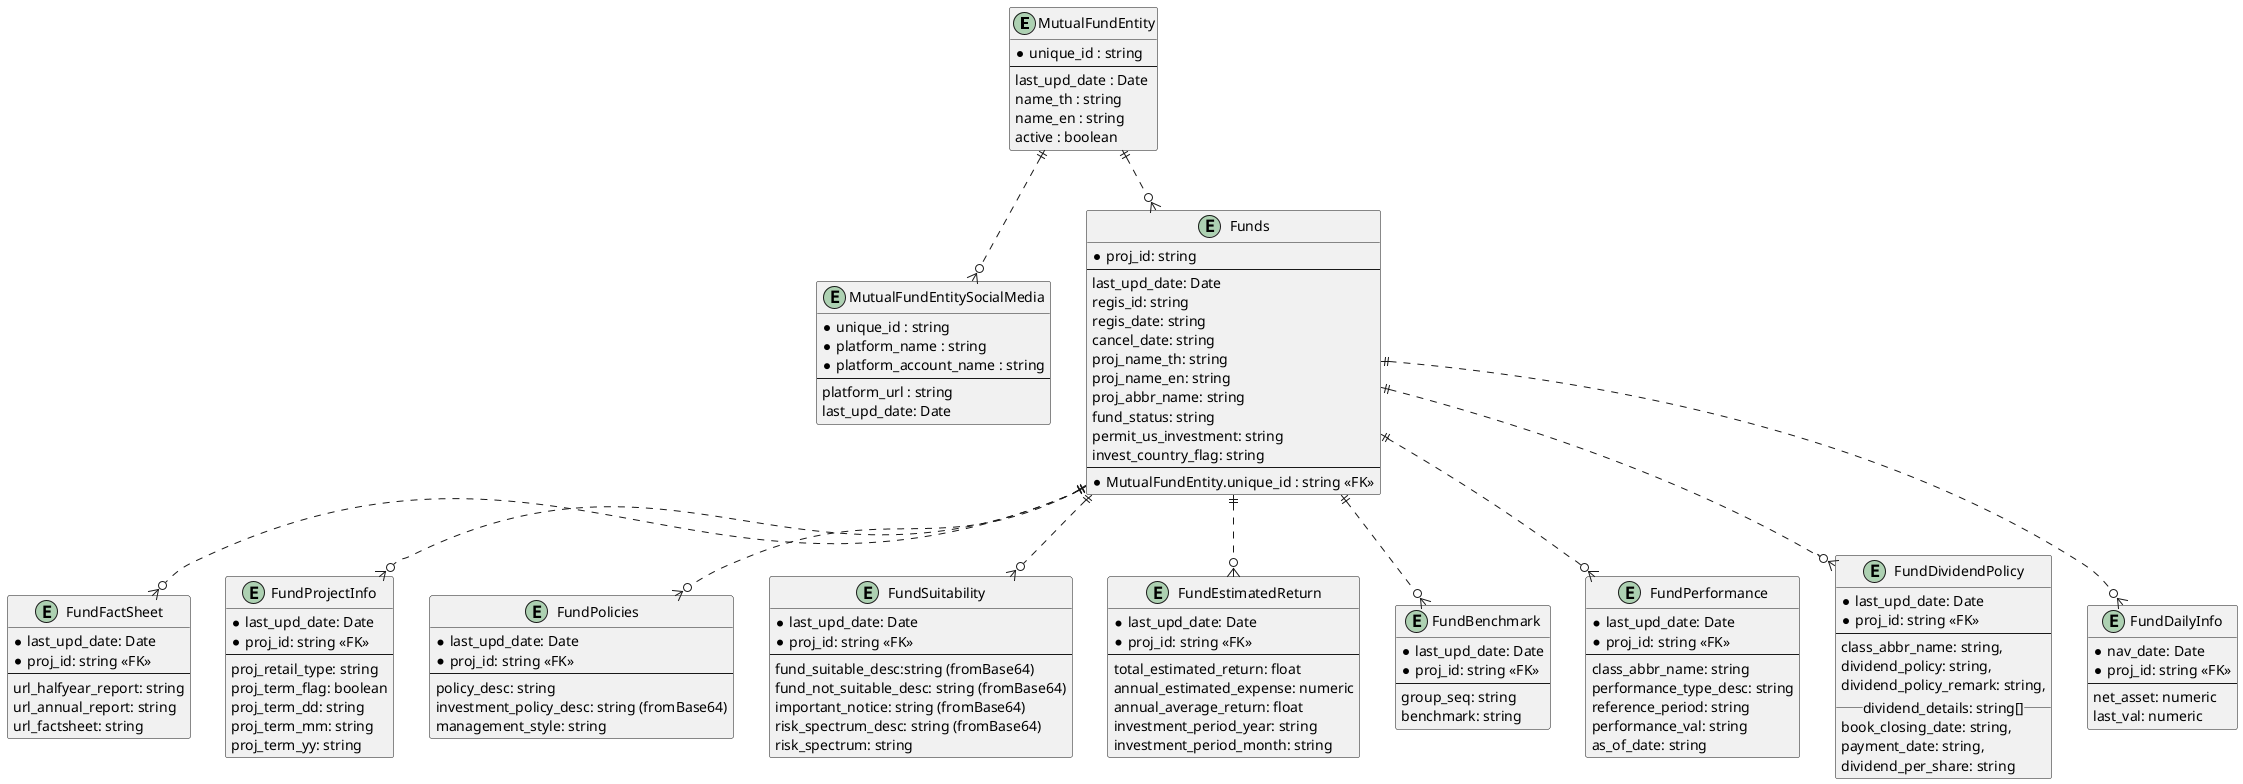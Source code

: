 @startuml Database

/' SEC Fund Factsheet API 01 y'/
entity MutualFundEntity {
    *unique_id : string
    /' รหัสบลจ '/
    --
    last_upd_date : Date
    name_th : string
    name_en : string
    active : boolean
}

entity MutualFundEntitySocialMedia {
    *unique_id : string
    *platform_name : string
    *platform_account_name : string
    --
    platform_url : string
    last_upd_date: Date
}

/' SEC Fund Factsheet API 02 y'/
entity Funds {
    * proj_id: string
    --
    last_upd_date: Date
    regis_id: string
    regis_date: string
    cancel_date: string
    proj_name_th: string
    proj_name_en: string
    proj_abbr_name: string
    fund_status: string
    /'สถานะกอง
    SE = อนุมัติ(อยู่ระหว่าง Filing)
    EX = หมดเวลาเสนอขาย
    RG = จดทะเบียน
    CA = เลิกโครงการ
    LI = จดทะเบียนเลิก '/
    permit_us_investment: string
    invest_country_flag: string
    /' การลงทุนต่างประเทศ
	1 = กองทุนรวมที่เน้นลงทุนแบบมีความเสี่ยงต่างประเทศ
	2 = ลงทุนในต่างประเทศบางส่วน
	3 = กองทุนที่ลงทุนแบบไม่มีความเสี่ยงต่างประเทศ
	4 = กองทุนที่ลงทุนแบบมีความเสี่ยงทั้งในและต่างประเทศ '/
    --
    * MutualFundEntity.unique_id : string <<FK>>
}

/' SEC Fund Factsheet API 04 y'/
entity FundFactSheet {
    * last_upd_date: Date
    * proj_id: string <<FK>>
    --
    url_halfyear_report: string
    url_annual_report: string
    url_factsheet: string
}

/' SEC Fund Factsheet API 07 '/
entity FundProjectInfo {
    * last_upd_date: Date
    * proj_id: string <<FK>>
    --
    proj_retail_type: string
    /'     ลักษณะโครงการ -- R , A , N , G , X, H , {null}  
    A กองทุนรวมที่เสนอขายเฉพาะผู้ลงทุนที่มิใช่รายย่อย
    B กองทุนรวมที่เสนอขายเฉพาะผู้มีเงินลงทุนสูง
    G กองทุนรวมพิเศษเพื่อตอบสนองนโยบายภาครัฐ
    H กองทุนรวมที่เสนอขายผู้ลงทุนที่มิใช่รายย่อยและผู้มีเงินลงทุนสูง
    N กองทุนเพื่อผู้ลงทุนสถาบัน
    R กองทุนเพื่อผู้ลงทุนทั่วไป
    X กองทุนรวมที่เสนอขายผู้ลงทุนสถาบันและผู้ลงทุนรายใหญ่พิเศษ  '/
    proj_term_flag: boolean
    proj_term_dd: string
    proj_term_mm: string
    proj_term_yy: string
}

/' SEC Fund Factsheet API 08 '/
entity FundPolicies {
    * last_upd_date: Date
    * proj_id: string <<FK>>
    --
    policy_desc: string
    investment_policy_desc: string (fromBase64)
    management_style: string
    /' กลยุทธ์การบริหารจัดการกองทุน (Management Style) AM = มุ่งหวังให้ผลประกอบการสูงกว่าดัชนีชี้วัด (active management) BH = มีกลยุทธ์การลงทุนครั้งเดียว (buy-and-hold) SM = มุ่งหวังให้ผลประกอบการเคลื่อนไหวตามดัชนีชี้วัด และในบางโอกาสอาจสร้างผลตอบแทนสูงกว่าดัชนีชี้วัด OT = อื่น ๆ PM = มุ่งหวังให้ผลประกอบการเคลื่อนไหวตามดัชนีชี้วัด (passive management/index tracking) '/
}

/' SEC Fund Factsheet API 12 y'/
entity FundSuitability {
    * last_upd_date: Date
    * proj_id: string <<FK>>
    --
    fund_suitable_desc:string (fromBase64)
    fund_not_suitable_desc: string (fromBase64)
    important_notice: string (fromBase64)
    risk_spectrum_desc: string (fromBase64)
    risk_spectrum: string
    /' Risk Spectrum: 1 - 8+ '/
}

/' SEC Fund Factsheet API 16 y'/
entity FundEstimatedReturn {
    * last_upd_date: Date
    * proj_id: string <<FK>>
    --
    total_estimated_return: float
    annual_estimated_expense: numeric
    annual_average_return: float
    investment_period_year: string
    investment_period_month: string
}

/' SEC Fund Factsheet API 18 y'/
entity FundBenchmark {
    * last_upd_date: Date
    * proj_id: string <<FK>>
    --
    group_seq: string
    benchmark: string
}

/' SEC Fund Factsheet API 22 '/
entity FundPerformance {
    * last_upd_date: Date
    * proj_id: string <<FK>>
    --
    class_abbr_name: string
    performance_type_desc: string
    reference_period: string
    performance_val: string
    as_of_date: string
}

/' SEC Fund Factsheet API 24 y'/
entity FundDividendPolicy {
    * last_upd_date: Date
    * proj_id: string <<FK>>
    --
    class_abbr_name: string,
    dividend_policy: string,
    dividend_policy_remark: string,
    __dividend_details: string[]__
    book_closing_date: string,
    payment_date: string,
    dividend_per_share: string
}

/' SEC Fund Daily Info API 01 y'/
entity FundDailyInfo {
    * nav_date: Date
    /' Net Asset Value Date '/
    * proj_id: string <<FK>>
    --
    net_asset: numeric
    last_val: numeric
}

/' Entity Relations '/
MutualFundEntity ||..o{ Funds
MutualFundEntity ||..o{ MutualFundEntitySocialMedia
Funds ||..o{ FundDailyInfo
Funds ||..o{ FundPolicies
Funds ||..o{ FundBenchmark
Funds ||..o{ FundDividendPolicy
Funds ||..o{ FundPerformance
Funds ||..o{ FundSuitability
Funds ||..o{ FundEstimatedReturn
Funds ||..o{ FundFactSheet
Funds ||..o{ FundProjectInfo

@enduml